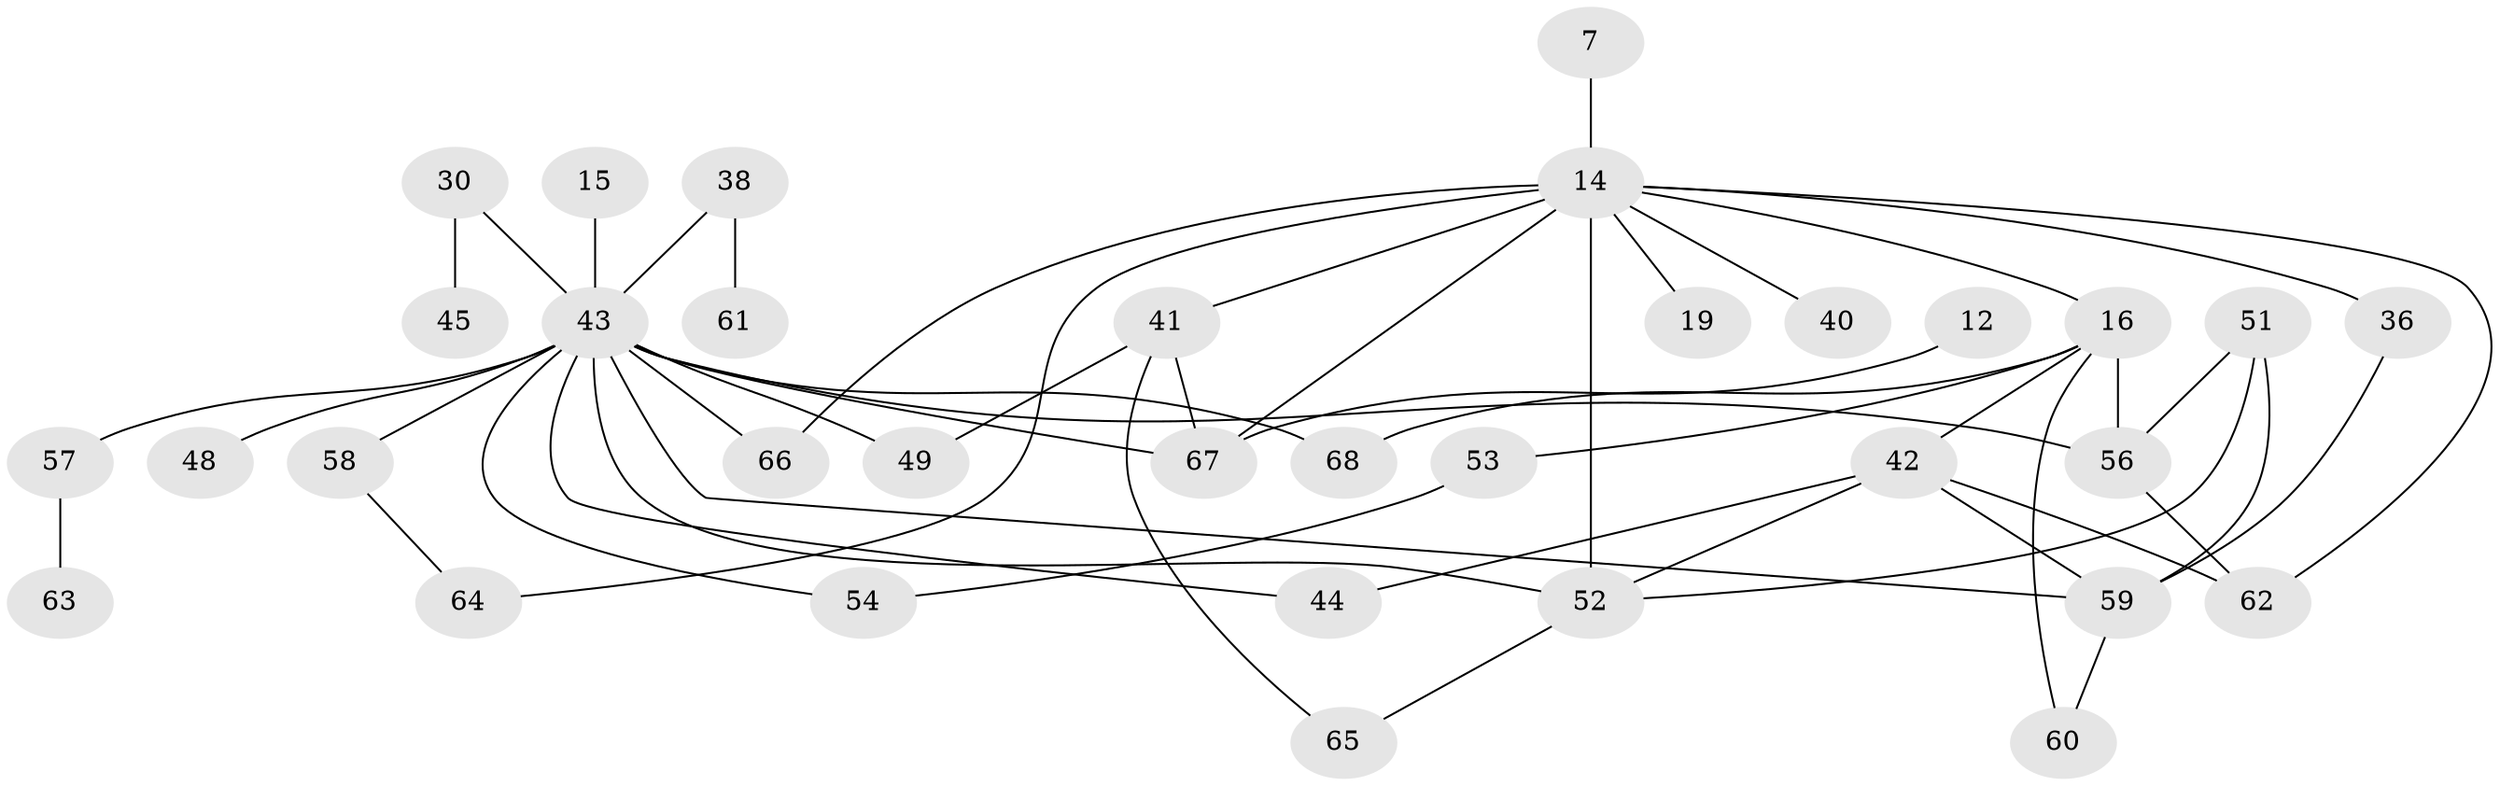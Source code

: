 // original degree distribution, {5: 0.10294117647058823, 8: 0.014705882352941176, 3: 0.2647058823529412, 1: 0.17647058823529413, 4: 0.10294117647058823, 9: 0.014705882352941176, 2: 0.29411764705882354, 6: 0.029411764705882353}
// Generated by graph-tools (version 1.1) at 2025/41/03/09/25 04:41:06]
// undirected, 34 vertices, 51 edges
graph export_dot {
graph [start="1"]
  node [color=gray90,style=filled];
  7;
  12;
  14 [super="+1+8"];
  15;
  16 [super="+4+13"];
  19;
  30;
  36;
  38 [super="+17"];
  40;
  41 [super="+39"];
  42 [super="+28"];
  43 [super="+31+27+20+29+9+37"];
  44;
  45;
  48;
  49;
  51;
  52 [super="+26+35"];
  53;
  54;
  56 [super="+33+55"];
  57;
  58;
  59 [super="+34"];
  60 [super="+46"];
  61;
  62 [super="+32+47"];
  63;
  64 [super="+50"];
  65;
  66;
  67 [super="+24"];
  68;
  7 -- 14;
  12 -- 67;
  14 -- 67 [weight=3];
  14 -- 40 [weight=2];
  14 -- 66;
  14 -- 36;
  14 -- 16;
  14 -- 19;
  14 -- 52 [weight=4];
  14 -- 62;
  14 -- 41;
  14 -- 64;
  15 -- 43;
  16 -- 68;
  16 -- 42 [weight=2];
  16 -- 53;
  16 -- 56 [weight=2];
  16 -- 60;
  30 -- 43 [weight=2];
  30 -- 45;
  36 -- 59;
  38 -- 61;
  38 -- 43 [weight=3];
  41 -- 65;
  41 -- 67;
  41 -- 49;
  42 -- 59 [weight=2];
  42 -- 44;
  42 -- 52;
  42 -- 62;
  43 -- 54;
  43 -- 52 [weight=3];
  43 -- 66;
  43 -- 57;
  43 -- 59;
  43 -- 58;
  43 -- 48;
  43 -- 44;
  43 -- 67;
  43 -- 68;
  43 -- 56;
  43 -- 49;
  51 -- 52;
  51 -- 56;
  51 -- 59;
  52 -- 65;
  53 -- 54;
  56 -- 62;
  57 -- 63;
  58 -- 64;
  59 -- 60;
}
